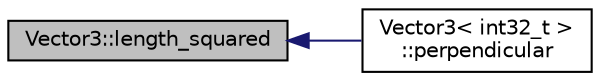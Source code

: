 digraph "Vector3::length_squared"
{
 // INTERACTIVE_SVG=YES
  edge [fontname="Helvetica",fontsize="10",labelfontname="Helvetica",labelfontsize="10"];
  node [fontname="Helvetica",fontsize="10",shape=record];
  rankdir="LR";
  Node1 [label="Vector3::length_squared",height=0.2,width=0.4,color="black", fillcolor="grey75", style="filled", fontcolor="black"];
  Node1 -> Node2 [dir="back",color="midnightblue",fontsize="10",style="solid",fontname="Helvetica"];
  Node2 [label="Vector3\< int32_t \>\l::perpendicular",height=0.2,width=0.4,color="black", fillcolor="white", style="filled",URL="$classVector3.html#ae4fb36d45f22d997205330c951b2406e"];
}
